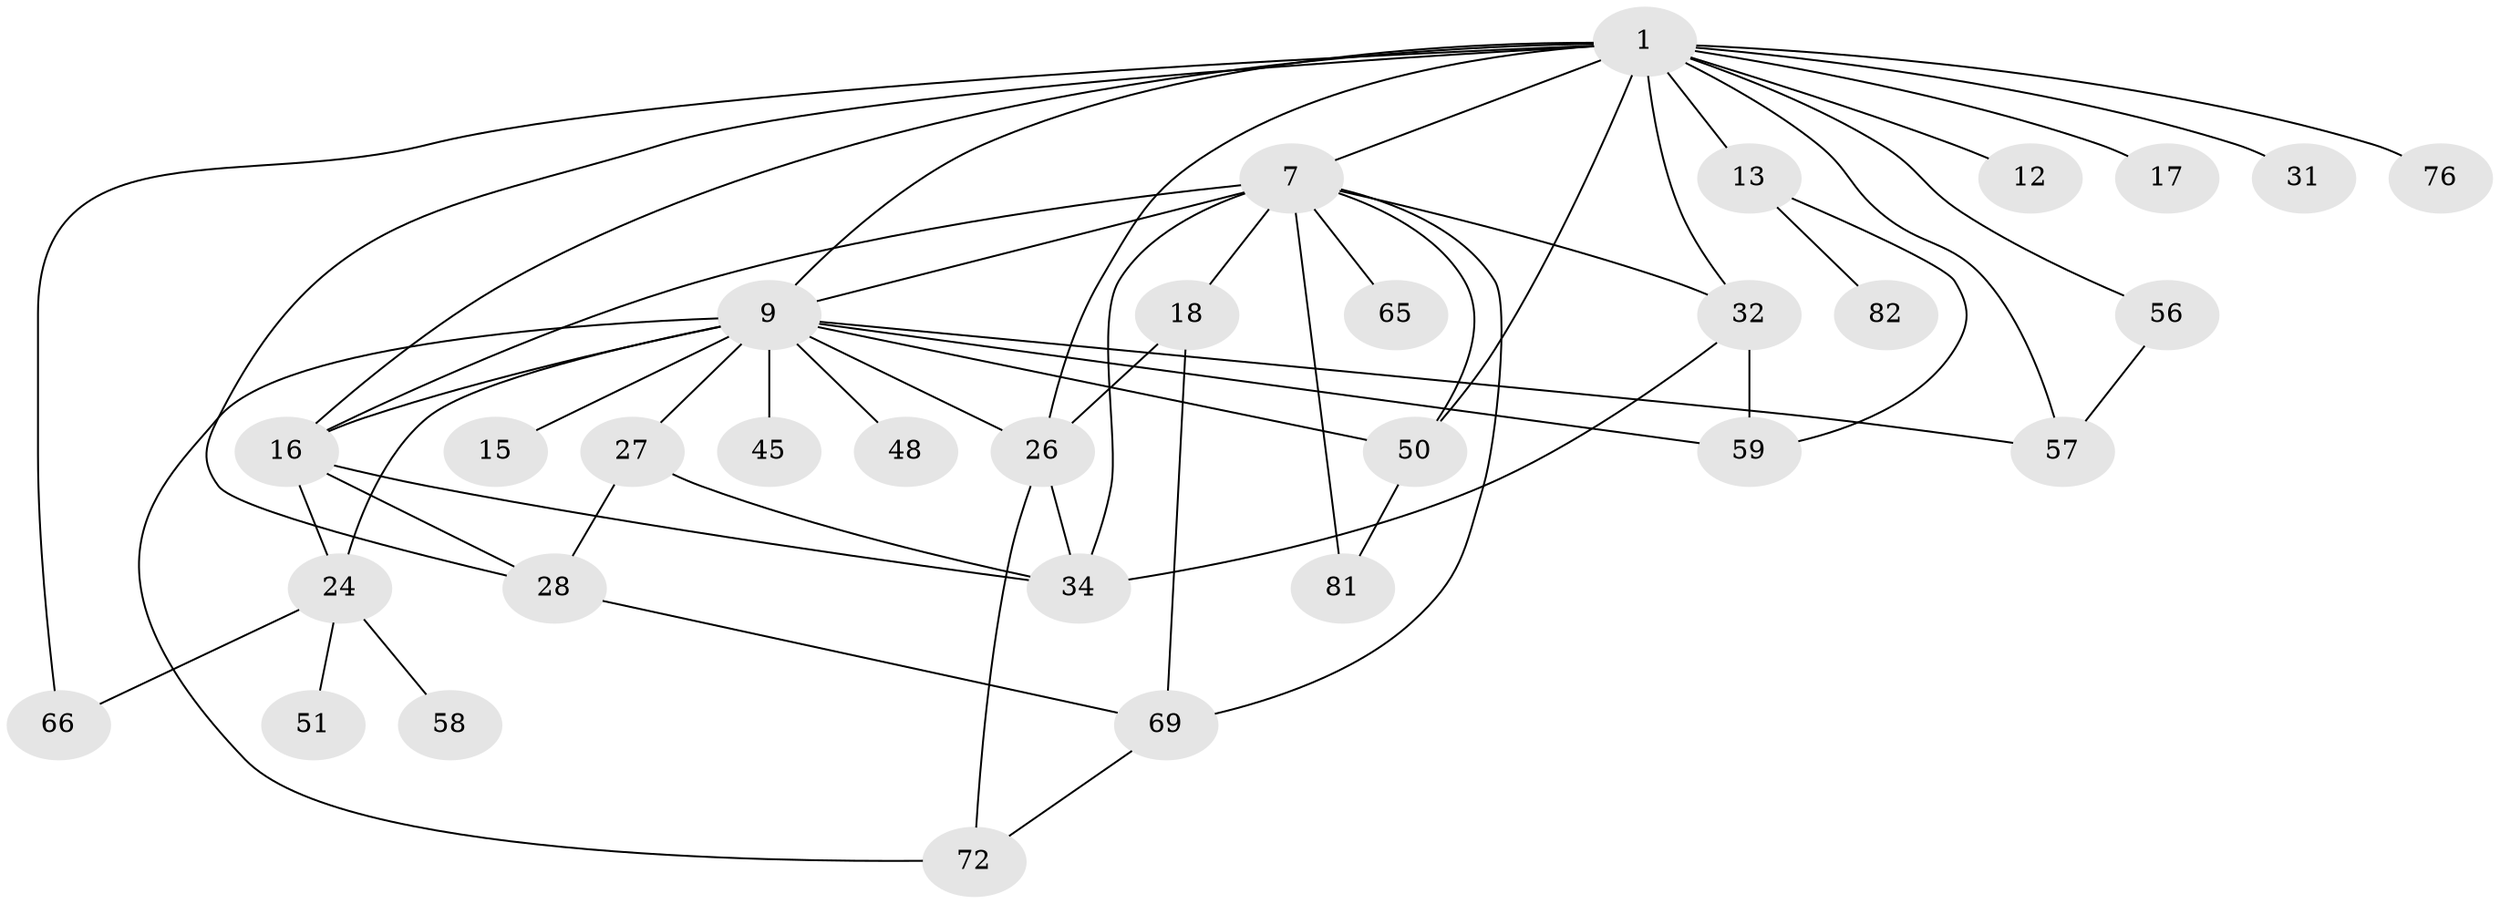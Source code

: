 // original degree distribution, {6: 0.03773584905660377, 2: 0.2830188679245283, 4: 0.1509433962264151, 8: 0.009433962264150943, 7: 0.018867924528301886, 10: 0.009433962264150943, 3: 0.20754716981132076, 5: 0.03773584905660377, 1: 0.24528301886792453}
// Generated by graph-tools (version 1.1) at 2025/17/03/04/25 18:17:08]
// undirected, 31 vertices, 55 edges
graph export_dot {
graph [start="1"]
  node [color=gray90,style=filled];
  1 [super="+10+22+3+2+11+46"];
  7 [super="+61+14+8+92+39"];
  9 [super="+54+21+33+20+53+19"];
  12;
  13 [super="+41"];
  15;
  16 [super="+38"];
  17 [super="+97"];
  18;
  24 [super="+47"];
  26 [super="+63+52+88"];
  27 [super="+98"];
  28 [super="+93+29"];
  31 [super="+42"];
  32 [super="+73"];
  34 [super="+36+64"];
  45 [super="+79"];
  48;
  50 [super="+55"];
  51;
  56;
  57 [super="+103+62"];
  58;
  59 [super="+71"];
  65;
  66 [super="+75"];
  69 [super="+70"];
  72 [super="+91+96"];
  76;
  81 [super="+106"];
  82;
  1 -- 13;
  1 -- 17;
  1 -- 12 [weight=4];
  1 -- 7;
  1 -- 32 [weight=2];
  1 -- 66;
  1 -- 9 [weight=2];
  1 -- 56;
  1 -- 57;
  1 -- 26 [weight=3];
  1 -- 28 [weight=2];
  1 -- 31;
  1 -- 16;
  1 -- 76;
  1 -- 50;
  7 -- 18;
  7 -- 65;
  7 -- 34 [weight=2];
  7 -- 16;
  7 -- 32;
  7 -- 81;
  7 -- 50;
  7 -- 69;
  7 -- 9;
  9 -- 15 [weight=2];
  9 -- 16 [weight=2];
  9 -- 72;
  9 -- 48;
  9 -- 50;
  9 -- 45;
  9 -- 24 [weight=2];
  9 -- 57;
  9 -- 27;
  9 -- 26;
  9 -- 59;
  13 -- 82;
  13 -- 59;
  16 -- 34 [weight=2];
  16 -- 24;
  16 -- 28;
  18 -- 26;
  18 -- 69;
  24 -- 58;
  24 -- 51;
  24 -- 66;
  26 -- 34;
  26 -- 72;
  27 -- 34;
  27 -- 28 [weight=2];
  28 -- 69;
  32 -- 59;
  32 -- 34;
  50 -- 81;
  56 -- 57;
  69 -- 72;
}

